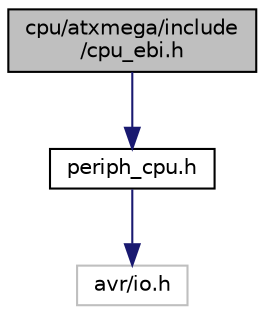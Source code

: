digraph "cpu/atxmega/include/cpu_ebi.h"
{
 // LATEX_PDF_SIZE
  edge [fontname="Helvetica",fontsize="10",labelfontname="Helvetica",labelfontsize="10"];
  node [fontname="Helvetica",fontsize="10",shape=record];
  Node1 [label="cpu/atxmega/include\l/cpu_ebi.h",height=0.2,width=0.4,color="black", fillcolor="grey75", style="filled", fontcolor="black",tooltip="External Bus Interface API."];
  Node1 -> Node2 [color="midnightblue",fontsize="10",style="solid",fontname="Helvetica"];
  Node2 [label="periph_cpu.h",height=0.2,width=0.4,color="black", fillcolor="white", style="filled",URL="$atxmega_2include_2periph__cpu_8h.html",tooltip="CPU specific definitions for internal peripheral handling."];
  Node2 -> Node3 [color="midnightblue",fontsize="10",style="solid",fontname="Helvetica"];
  Node3 [label="avr/io.h",height=0.2,width=0.4,color="grey75", fillcolor="white", style="filled",tooltip=" "];
}
